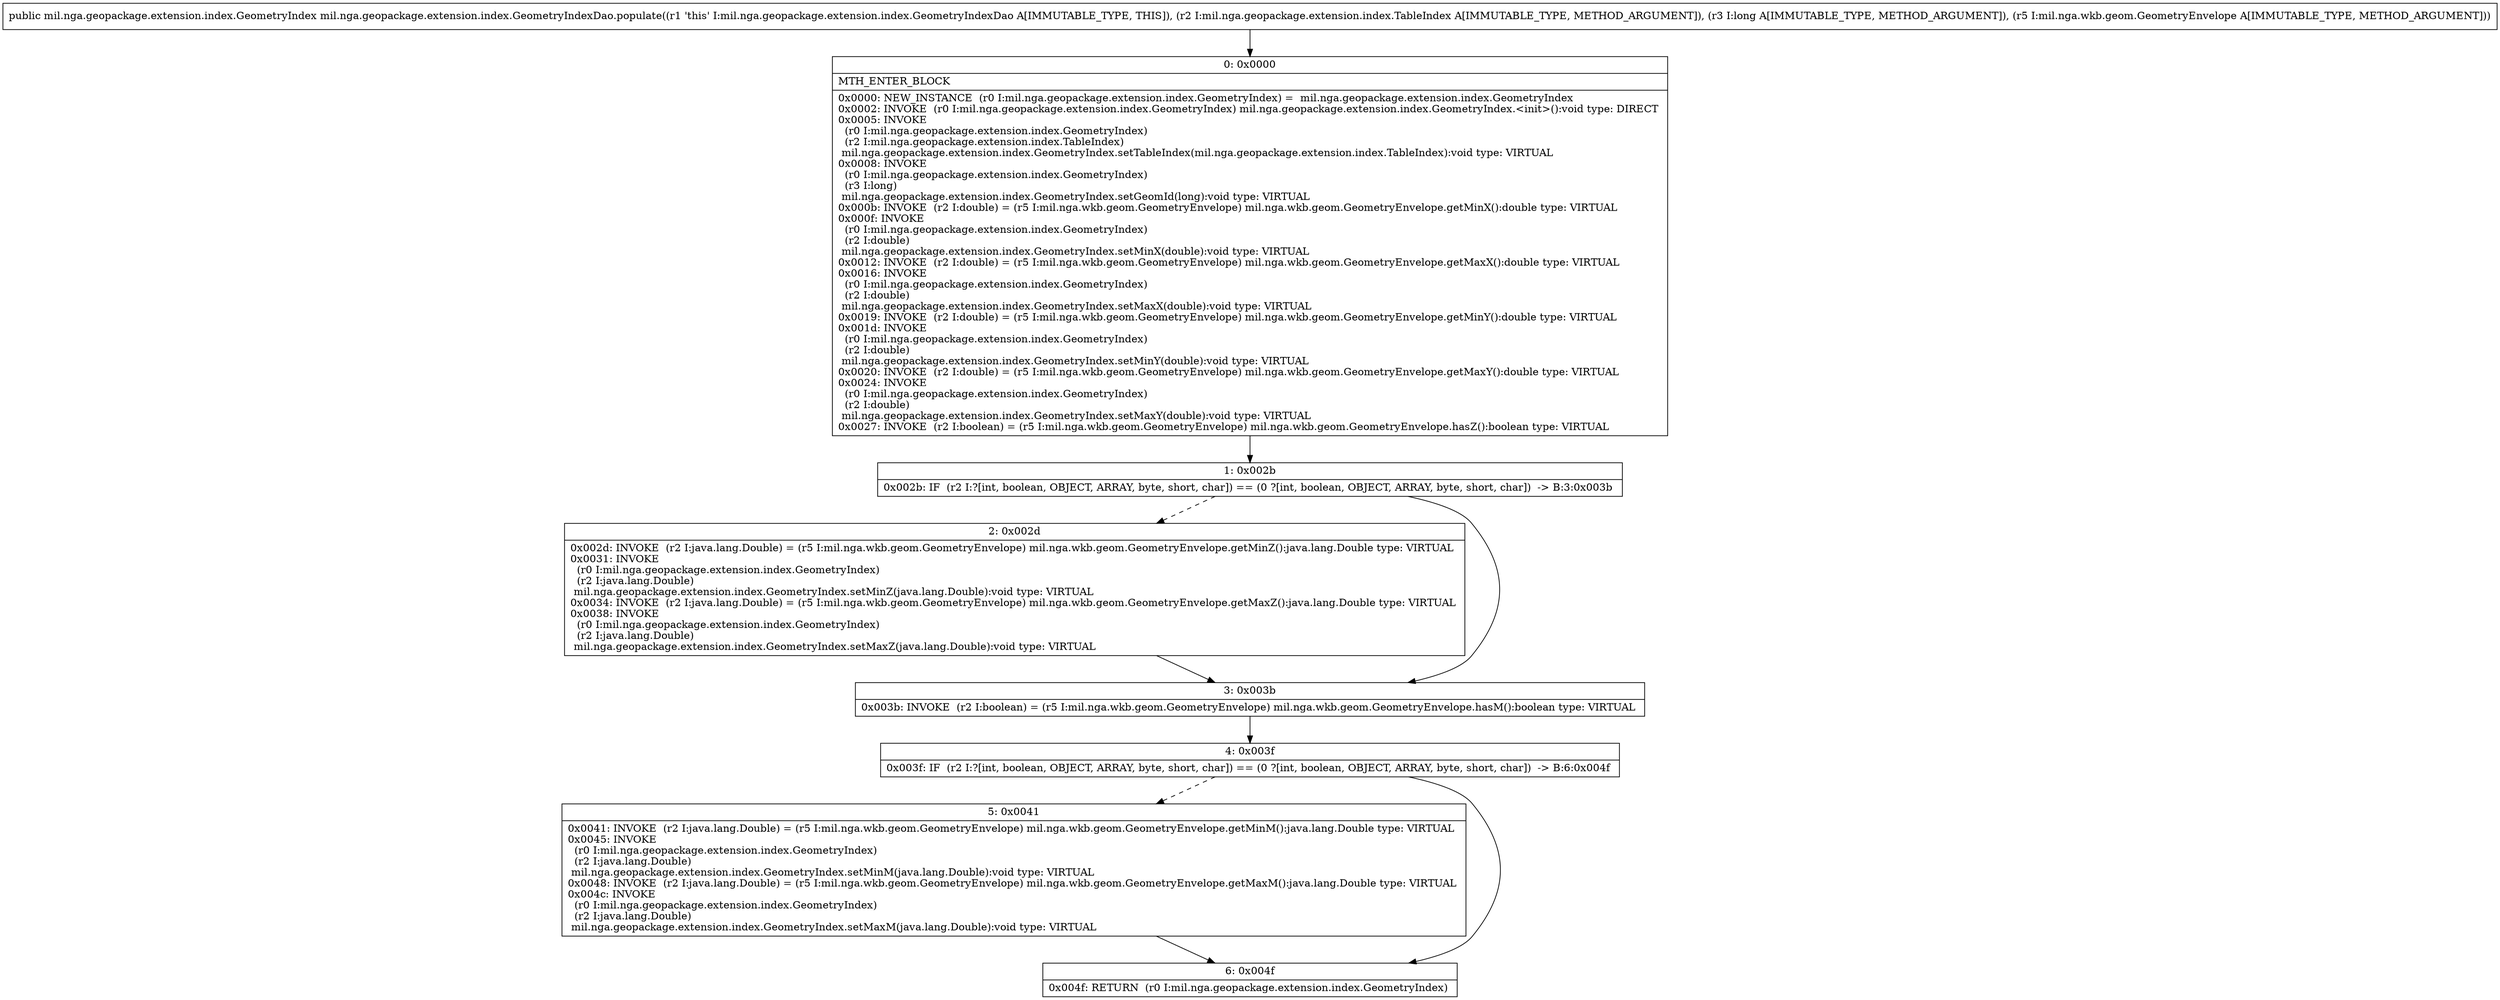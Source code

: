 digraph "CFG formil.nga.geopackage.extension.index.GeometryIndexDao.populate(Lmil\/nga\/geopackage\/extension\/index\/TableIndex;JLmil\/nga\/wkb\/geom\/GeometryEnvelope;)Lmil\/nga\/geopackage\/extension\/index\/GeometryIndex;" {
Node_0 [shape=record,label="{0\:\ 0x0000|MTH_ENTER_BLOCK\l|0x0000: NEW_INSTANCE  (r0 I:mil.nga.geopackage.extension.index.GeometryIndex) =  mil.nga.geopackage.extension.index.GeometryIndex \l0x0002: INVOKE  (r0 I:mil.nga.geopackage.extension.index.GeometryIndex) mil.nga.geopackage.extension.index.GeometryIndex.\<init\>():void type: DIRECT \l0x0005: INVOKE  \l  (r0 I:mil.nga.geopackage.extension.index.GeometryIndex)\l  (r2 I:mil.nga.geopackage.extension.index.TableIndex)\l mil.nga.geopackage.extension.index.GeometryIndex.setTableIndex(mil.nga.geopackage.extension.index.TableIndex):void type: VIRTUAL \l0x0008: INVOKE  \l  (r0 I:mil.nga.geopackage.extension.index.GeometryIndex)\l  (r3 I:long)\l mil.nga.geopackage.extension.index.GeometryIndex.setGeomId(long):void type: VIRTUAL \l0x000b: INVOKE  (r2 I:double) = (r5 I:mil.nga.wkb.geom.GeometryEnvelope) mil.nga.wkb.geom.GeometryEnvelope.getMinX():double type: VIRTUAL \l0x000f: INVOKE  \l  (r0 I:mil.nga.geopackage.extension.index.GeometryIndex)\l  (r2 I:double)\l mil.nga.geopackage.extension.index.GeometryIndex.setMinX(double):void type: VIRTUAL \l0x0012: INVOKE  (r2 I:double) = (r5 I:mil.nga.wkb.geom.GeometryEnvelope) mil.nga.wkb.geom.GeometryEnvelope.getMaxX():double type: VIRTUAL \l0x0016: INVOKE  \l  (r0 I:mil.nga.geopackage.extension.index.GeometryIndex)\l  (r2 I:double)\l mil.nga.geopackage.extension.index.GeometryIndex.setMaxX(double):void type: VIRTUAL \l0x0019: INVOKE  (r2 I:double) = (r5 I:mil.nga.wkb.geom.GeometryEnvelope) mil.nga.wkb.geom.GeometryEnvelope.getMinY():double type: VIRTUAL \l0x001d: INVOKE  \l  (r0 I:mil.nga.geopackage.extension.index.GeometryIndex)\l  (r2 I:double)\l mil.nga.geopackage.extension.index.GeometryIndex.setMinY(double):void type: VIRTUAL \l0x0020: INVOKE  (r2 I:double) = (r5 I:mil.nga.wkb.geom.GeometryEnvelope) mil.nga.wkb.geom.GeometryEnvelope.getMaxY():double type: VIRTUAL \l0x0024: INVOKE  \l  (r0 I:mil.nga.geopackage.extension.index.GeometryIndex)\l  (r2 I:double)\l mil.nga.geopackage.extension.index.GeometryIndex.setMaxY(double):void type: VIRTUAL \l0x0027: INVOKE  (r2 I:boolean) = (r5 I:mil.nga.wkb.geom.GeometryEnvelope) mil.nga.wkb.geom.GeometryEnvelope.hasZ():boolean type: VIRTUAL \l}"];
Node_1 [shape=record,label="{1\:\ 0x002b|0x002b: IF  (r2 I:?[int, boolean, OBJECT, ARRAY, byte, short, char]) == (0 ?[int, boolean, OBJECT, ARRAY, byte, short, char])  \-\> B:3:0x003b \l}"];
Node_2 [shape=record,label="{2\:\ 0x002d|0x002d: INVOKE  (r2 I:java.lang.Double) = (r5 I:mil.nga.wkb.geom.GeometryEnvelope) mil.nga.wkb.geom.GeometryEnvelope.getMinZ():java.lang.Double type: VIRTUAL \l0x0031: INVOKE  \l  (r0 I:mil.nga.geopackage.extension.index.GeometryIndex)\l  (r2 I:java.lang.Double)\l mil.nga.geopackage.extension.index.GeometryIndex.setMinZ(java.lang.Double):void type: VIRTUAL \l0x0034: INVOKE  (r2 I:java.lang.Double) = (r5 I:mil.nga.wkb.geom.GeometryEnvelope) mil.nga.wkb.geom.GeometryEnvelope.getMaxZ():java.lang.Double type: VIRTUAL \l0x0038: INVOKE  \l  (r0 I:mil.nga.geopackage.extension.index.GeometryIndex)\l  (r2 I:java.lang.Double)\l mil.nga.geopackage.extension.index.GeometryIndex.setMaxZ(java.lang.Double):void type: VIRTUAL \l}"];
Node_3 [shape=record,label="{3\:\ 0x003b|0x003b: INVOKE  (r2 I:boolean) = (r5 I:mil.nga.wkb.geom.GeometryEnvelope) mil.nga.wkb.geom.GeometryEnvelope.hasM():boolean type: VIRTUAL \l}"];
Node_4 [shape=record,label="{4\:\ 0x003f|0x003f: IF  (r2 I:?[int, boolean, OBJECT, ARRAY, byte, short, char]) == (0 ?[int, boolean, OBJECT, ARRAY, byte, short, char])  \-\> B:6:0x004f \l}"];
Node_5 [shape=record,label="{5\:\ 0x0041|0x0041: INVOKE  (r2 I:java.lang.Double) = (r5 I:mil.nga.wkb.geom.GeometryEnvelope) mil.nga.wkb.geom.GeometryEnvelope.getMinM():java.lang.Double type: VIRTUAL \l0x0045: INVOKE  \l  (r0 I:mil.nga.geopackage.extension.index.GeometryIndex)\l  (r2 I:java.lang.Double)\l mil.nga.geopackage.extension.index.GeometryIndex.setMinM(java.lang.Double):void type: VIRTUAL \l0x0048: INVOKE  (r2 I:java.lang.Double) = (r5 I:mil.nga.wkb.geom.GeometryEnvelope) mil.nga.wkb.geom.GeometryEnvelope.getMaxM():java.lang.Double type: VIRTUAL \l0x004c: INVOKE  \l  (r0 I:mil.nga.geopackage.extension.index.GeometryIndex)\l  (r2 I:java.lang.Double)\l mil.nga.geopackage.extension.index.GeometryIndex.setMaxM(java.lang.Double):void type: VIRTUAL \l}"];
Node_6 [shape=record,label="{6\:\ 0x004f|0x004f: RETURN  (r0 I:mil.nga.geopackage.extension.index.GeometryIndex) \l}"];
MethodNode[shape=record,label="{public mil.nga.geopackage.extension.index.GeometryIndex mil.nga.geopackage.extension.index.GeometryIndexDao.populate((r1 'this' I:mil.nga.geopackage.extension.index.GeometryIndexDao A[IMMUTABLE_TYPE, THIS]), (r2 I:mil.nga.geopackage.extension.index.TableIndex A[IMMUTABLE_TYPE, METHOD_ARGUMENT]), (r3 I:long A[IMMUTABLE_TYPE, METHOD_ARGUMENT]), (r5 I:mil.nga.wkb.geom.GeometryEnvelope A[IMMUTABLE_TYPE, METHOD_ARGUMENT])) }"];
MethodNode -> Node_0;
Node_0 -> Node_1;
Node_1 -> Node_2[style=dashed];
Node_1 -> Node_3;
Node_2 -> Node_3;
Node_3 -> Node_4;
Node_4 -> Node_5[style=dashed];
Node_4 -> Node_6;
Node_5 -> Node_6;
}

